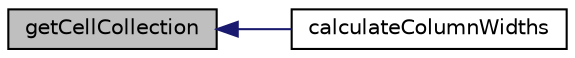 digraph "getCellCollection"
{
  edge [fontname="Helvetica",fontsize="10",labelfontname="Helvetica",labelfontsize="10"];
  node [fontname="Helvetica",fontsize="10",shape=record];
  rankdir="LR";
  Node207 [label="getCellCollection",height=0.2,width=0.4,color="black", fillcolor="grey75", style="filled", fontcolor="black"];
  Node207 -> Node208 [dir="back",color="midnightblue",fontsize="10",style="solid",fontname="Helvetica"];
  Node208 [label="calculateColumnWidths",height=0.2,width=0.4,color="black", fillcolor="white", style="filled",URL="$class_p_h_p_excel___worksheet.html#a13405e40aeb58da79a313d50d177c803"];
}
